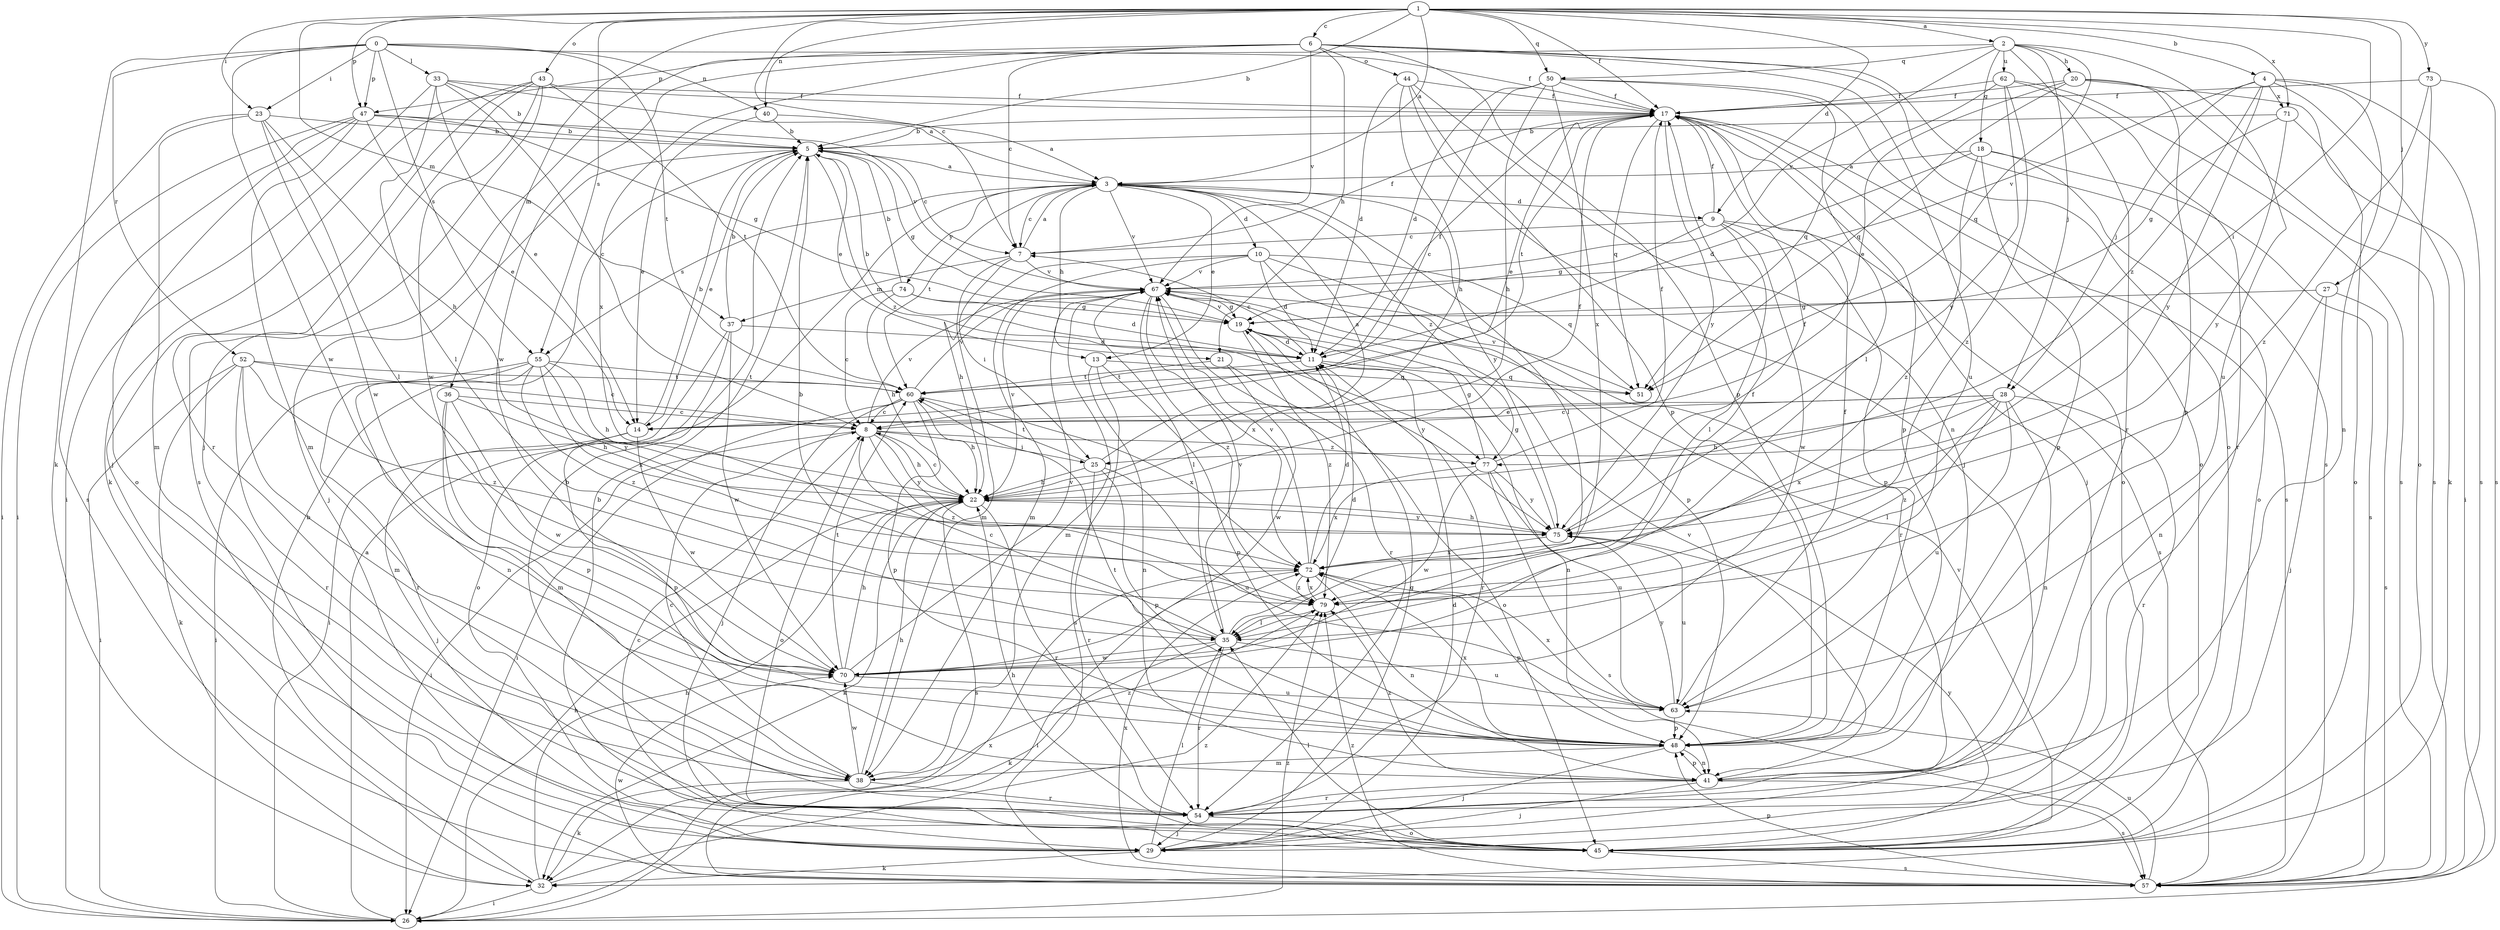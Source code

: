 strict digraph  {
0;
1;
2;
3;
4;
5;
6;
7;
8;
9;
10;
11;
13;
14;
17;
18;
19;
20;
21;
22;
23;
25;
26;
27;
28;
29;
32;
33;
35;
36;
37;
38;
40;
41;
43;
44;
45;
47;
48;
50;
51;
52;
54;
55;
57;
60;
62;
63;
67;
70;
71;
72;
73;
74;
75;
77;
79;
0 -> 17  [label=f];
0 -> 23  [label=i];
0 -> 32  [label=k];
0 -> 33  [label=l];
0 -> 40  [label=n];
0 -> 47  [label=p];
0 -> 52  [label=r];
0 -> 55  [label=s];
0 -> 60  [label=t];
0 -> 70  [label=w];
1 -> 2  [label=a];
1 -> 3  [label=a];
1 -> 4  [label=b];
1 -> 5  [label=b];
1 -> 6  [label=c];
1 -> 7  [label=c];
1 -> 9  [label=d];
1 -> 17  [label=f];
1 -> 23  [label=i];
1 -> 25  [label=i];
1 -> 27  [label=j];
1 -> 36  [label=m];
1 -> 37  [label=m];
1 -> 40  [label=n];
1 -> 43  [label=o];
1 -> 47  [label=p];
1 -> 50  [label=q];
1 -> 55  [label=s];
1 -> 71  [label=x];
1 -> 73  [label=y];
2 -> 18  [label=g];
2 -> 20  [label=h];
2 -> 28  [label=j];
2 -> 47  [label=p];
2 -> 50  [label=q];
2 -> 51  [label=q];
2 -> 54  [label=r];
2 -> 62  [label=u];
2 -> 63  [label=u];
2 -> 67  [label=v];
3 -> 7  [label=c];
3 -> 9  [label=d];
3 -> 10  [label=d];
3 -> 13  [label=e];
3 -> 21  [label=h];
3 -> 35  [label=l];
3 -> 55  [label=s];
3 -> 60  [label=t];
3 -> 67  [label=v];
3 -> 74  [label=y];
3 -> 75  [label=y];
3 -> 77  [label=z];
4 -> 28  [label=j];
4 -> 32  [label=k];
4 -> 41  [label=n];
4 -> 57  [label=s];
4 -> 67  [label=v];
4 -> 71  [label=x];
4 -> 75  [label=y];
4 -> 77  [label=z];
5 -> 3  [label=a];
5 -> 7  [label=c];
5 -> 13  [label=e];
5 -> 14  [label=e];
5 -> 19  [label=g];
5 -> 29  [label=j];
5 -> 77  [label=z];
6 -> 7  [label=c];
6 -> 21  [label=h];
6 -> 29  [label=j];
6 -> 44  [label=o];
6 -> 45  [label=o];
6 -> 48  [label=p];
6 -> 57  [label=s];
6 -> 63  [label=u];
6 -> 67  [label=v];
6 -> 70  [label=w];
6 -> 72  [label=x];
7 -> 3  [label=a];
7 -> 17  [label=f];
7 -> 25  [label=i];
7 -> 37  [label=m];
7 -> 38  [label=m];
7 -> 67  [label=v];
8 -> 22  [label=h];
8 -> 25  [label=i];
8 -> 26  [label=i];
8 -> 45  [label=o];
8 -> 67  [label=v];
8 -> 75  [label=y];
8 -> 77  [label=z];
8 -> 79  [label=z];
9 -> 7  [label=c];
9 -> 17  [label=f];
9 -> 19  [label=g];
9 -> 35  [label=l];
9 -> 48  [label=p];
9 -> 57  [label=s];
9 -> 70  [label=w];
10 -> 11  [label=d];
10 -> 22  [label=h];
10 -> 38  [label=m];
10 -> 48  [label=p];
10 -> 51  [label=q];
10 -> 54  [label=r];
10 -> 67  [label=v];
11 -> 5  [label=b];
11 -> 7  [label=c];
11 -> 17  [label=f];
11 -> 41  [label=n];
11 -> 51  [label=q];
11 -> 54  [label=r];
11 -> 60  [label=t];
13 -> 41  [label=n];
13 -> 48  [label=p];
13 -> 51  [label=q];
13 -> 57  [label=s];
14 -> 5  [label=b];
14 -> 29  [label=j];
14 -> 48  [label=p];
14 -> 70  [label=w];
17 -> 5  [label=b];
17 -> 14  [label=e];
17 -> 29  [label=j];
17 -> 45  [label=o];
17 -> 48  [label=p];
17 -> 51  [label=q];
17 -> 57  [label=s];
17 -> 60  [label=t];
17 -> 75  [label=y];
18 -> 3  [label=a];
18 -> 11  [label=d];
18 -> 45  [label=o];
18 -> 48  [label=p];
18 -> 57  [label=s];
18 -> 79  [label=z];
19 -> 11  [label=d];
19 -> 67  [label=v];
19 -> 75  [label=y];
19 -> 79  [label=z];
20 -> 14  [label=e];
20 -> 17  [label=f];
20 -> 26  [label=i];
20 -> 48  [label=p];
20 -> 51  [label=q];
20 -> 57  [label=s];
21 -> 45  [label=o];
21 -> 60  [label=t];
21 -> 70  [label=w];
22 -> 8  [label=c];
22 -> 17  [label=f];
22 -> 32  [label=k];
22 -> 54  [label=r];
22 -> 57  [label=s];
22 -> 67  [label=v];
22 -> 75  [label=y];
23 -> 5  [label=b];
23 -> 22  [label=h];
23 -> 26  [label=i];
23 -> 35  [label=l];
23 -> 38  [label=m];
23 -> 70  [label=w];
25 -> 3  [label=a];
25 -> 22  [label=h];
25 -> 48  [label=p];
25 -> 54  [label=r];
25 -> 60  [label=t];
25 -> 63  [label=u];
26 -> 3  [label=a];
26 -> 22  [label=h];
26 -> 72  [label=x];
26 -> 79  [label=z];
27 -> 19  [label=g];
27 -> 29  [label=j];
27 -> 41  [label=n];
27 -> 57  [label=s];
28 -> 8  [label=c];
28 -> 14  [label=e];
28 -> 22  [label=h];
28 -> 35  [label=l];
28 -> 41  [label=n];
28 -> 54  [label=r];
28 -> 63  [label=u];
28 -> 72  [label=x];
28 -> 79  [label=z];
29 -> 11  [label=d];
29 -> 19  [label=g];
29 -> 32  [label=k];
29 -> 35  [label=l];
32 -> 5  [label=b];
32 -> 22  [label=h];
32 -> 26  [label=i];
32 -> 79  [label=z];
33 -> 3  [label=a];
33 -> 5  [label=b];
33 -> 8  [label=c];
33 -> 14  [label=e];
33 -> 17  [label=f];
33 -> 26  [label=i];
33 -> 35  [label=l];
35 -> 5  [label=b];
35 -> 8  [label=c];
35 -> 11  [label=d];
35 -> 32  [label=k];
35 -> 54  [label=r];
35 -> 63  [label=u];
35 -> 67  [label=v];
35 -> 70  [label=w];
36 -> 8  [label=c];
36 -> 22  [label=h];
36 -> 38  [label=m];
36 -> 48  [label=p];
36 -> 70  [label=w];
37 -> 5  [label=b];
37 -> 11  [label=d];
37 -> 26  [label=i];
37 -> 45  [label=o];
37 -> 70  [label=w];
38 -> 8  [label=c];
38 -> 22  [label=h];
38 -> 32  [label=k];
38 -> 54  [label=r];
38 -> 70  [label=w];
38 -> 79  [label=z];
40 -> 3  [label=a];
40 -> 5  [label=b];
40 -> 14  [label=e];
41 -> 29  [label=j];
41 -> 48  [label=p];
41 -> 54  [label=r];
41 -> 57  [label=s];
41 -> 67  [label=v];
41 -> 79  [label=z];
43 -> 17  [label=f];
43 -> 29  [label=j];
43 -> 32  [label=k];
43 -> 54  [label=r];
43 -> 57  [label=s];
43 -> 60  [label=t];
43 -> 70  [label=w];
44 -> 11  [label=d];
44 -> 17  [label=f];
44 -> 22  [label=h];
44 -> 29  [label=j];
44 -> 41  [label=n];
44 -> 48  [label=p];
45 -> 5  [label=b];
45 -> 8  [label=c];
45 -> 22  [label=h];
45 -> 35  [label=l];
45 -> 57  [label=s];
45 -> 67  [label=v];
45 -> 75  [label=y];
47 -> 5  [label=b];
47 -> 14  [label=e];
47 -> 19  [label=g];
47 -> 26  [label=i];
47 -> 38  [label=m];
47 -> 45  [label=o];
47 -> 57  [label=s];
47 -> 67  [label=v];
48 -> 29  [label=j];
48 -> 38  [label=m];
48 -> 41  [label=n];
48 -> 60  [label=t];
48 -> 72  [label=x];
50 -> 8  [label=c];
50 -> 11  [label=d];
50 -> 17  [label=f];
50 -> 22  [label=h];
50 -> 35  [label=l];
50 -> 45  [label=o];
50 -> 72  [label=x];
51 -> 67  [label=v];
52 -> 8  [label=c];
52 -> 26  [label=i];
52 -> 32  [label=k];
52 -> 38  [label=m];
52 -> 54  [label=r];
52 -> 60  [label=t];
52 -> 79  [label=z];
54 -> 5  [label=b];
54 -> 29  [label=j];
54 -> 45  [label=o];
55 -> 22  [label=h];
55 -> 26  [label=i];
55 -> 41  [label=n];
55 -> 54  [label=r];
55 -> 60  [label=t];
55 -> 72  [label=x];
55 -> 75  [label=y];
55 -> 79  [label=z];
57 -> 48  [label=p];
57 -> 63  [label=u];
57 -> 70  [label=w];
57 -> 72  [label=x];
57 -> 79  [label=z];
60 -> 8  [label=c];
60 -> 22  [label=h];
60 -> 26  [label=i];
60 -> 29  [label=j];
60 -> 48  [label=p];
60 -> 67  [label=v];
60 -> 72  [label=x];
62 -> 17  [label=f];
62 -> 51  [label=q];
62 -> 54  [label=r];
62 -> 57  [label=s];
62 -> 75  [label=y];
62 -> 79  [label=z];
63 -> 17  [label=f];
63 -> 48  [label=p];
63 -> 72  [label=x];
63 -> 75  [label=y];
67 -> 19  [label=g];
67 -> 35  [label=l];
67 -> 38  [label=m];
67 -> 54  [label=r];
67 -> 72  [label=x];
67 -> 79  [label=z];
70 -> 17  [label=f];
70 -> 22  [label=h];
70 -> 60  [label=t];
70 -> 63  [label=u];
70 -> 67  [label=v];
71 -> 5  [label=b];
71 -> 19  [label=g];
71 -> 45  [label=o];
71 -> 75  [label=y];
72 -> 11  [label=d];
72 -> 26  [label=i];
72 -> 41  [label=n];
72 -> 48  [label=p];
72 -> 67  [label=v];
72 -> 79  [label=z];
73 -> 17  [label=f];
73 -> 45  [label=o];
73 -> 57  [label=s];
73 -> 79  [label=z];
74 -> 5  [label=b];
74 -> 8  [label=c];
74 -> 11  [label=d];
74 -> 19  [label=g];
74 -> 22  [label=h];
75 -> 17  [label=f];
75 -> 19  [label=g];
75 -> 22  [label=h];
75 -> 63  [label=u];
75 -> 72  [label=x];
77 -> 17  [label=f];
77 -> 19  [label=g];
77 -> 57  [label=s];
77 -> 63  [label=u];
77 -> 70  [label=w];
77 -> 72  [label=x];
77 -> 75  [label=y];
79 -> 35  [label=l];
79 -> 72  [label=x];
}

